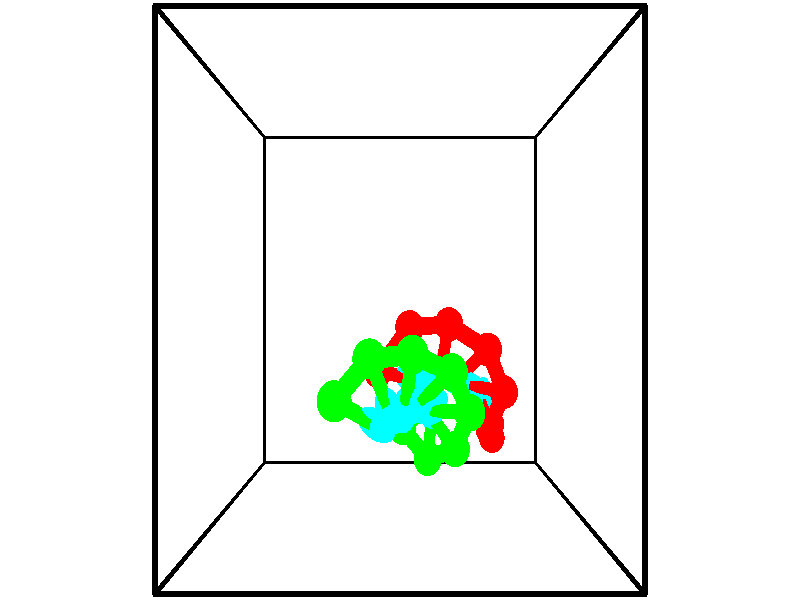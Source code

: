 // switches for output
#declare DRAW_BASES = 1; // possible values are 0, 1; only relevant for DNA ribbons
#declare DRAW_BASES_TYPE = 3; // possible values are 1, 2, 3; only relevant for DNA ribbons
#declare DRAW_FOG = 0; // set to 1 to enable fog

#include "colors.inc"

#include "transforms.inc"
background { rgb <1, 1, 1>}

#default {
   normal{
       ripples 0.25
       frequency 0.20
       turbulence 0.2
       lambda 5
   }
	finish {
		phong 0.1
		phong_size 40.
	}
}

// original window dimensions: 1024x640


// camera settings

camera {
	sky <-0, 1, 0>
	up <-0, 1, 0>
	right 1.6 * <1, 0, 0>
	location <2.5, 2.5, 11.1562>
	look_at <2.5, 2.5, 2.5>
	direction <0, 0, -8.6562>
	angle 67.0682
}


# declare cpy_camera_pos = <2.5, 2.5, 11.1562>;
# if (DRAW_FOG = 1)
fog {
	fog_type 2
	up vnormalize(cpy_camera_pos)
	color rgbt<1,1,1,0.3>
	distance 1e-5
	fog_alt 3e-3
	fog_offset 4
}
# end


// LIGHTS

# declare lum = 6;
global_settings {
	ambient_light rgb lum * <0.05, 0.05, 0.05>
	max_trace_level 15
}# declare cpy_direct_light_amount = 0.25;
light_source
{	1000 * <-1, -1, 1>,
	rgb lum * cpy_direct_light_amount
	parallel
}

light_source
{	1000 * <1, 1, -1>,
	rgb lum * cpy_direct_light_amount
	parallel
}

// strand 0

// nucleotide -1

// particle -1
sphere {
	<4.424294, 0.342130, -1.456944> 0.250000
	pigment { color rgbt <1,0,0,0> }
	no_shadow
}
cylinder {
	<4.451231, 0.677605, -1.240770>,  <4.467393, 0.878890, -1.111066>, 0.100000
	pigment { color rgbt <1,0,0,0> }
	no_shadow
}
cylinder {
	<4.451231, 0.677605, -1.240770>,  <4.424294, 0.342130, -1.456944>, 0.100000
	pigment { color rgbt <1,0,0,0> }
	no_shadow
}

// particle -1
sphere {
	<4.451231, 0.677605, -1.240770> 0.100000
	pigment { color rgbt <1,0,0,0> }
	no_shadow
}
sphere {
	0, 1
	scale<0.080000,0.200000,0.300000>
	matrix <-0.819360, -0.262589, 0.509604,
		0.569310, -0.477128, 0.669503,
		0.067342, 0.838687, 0.540434,
		4.471434, 0.929211, -1.078640>
	pigment { color rgbt <0,1,1,0> }
	no_shadow
}
cylinder {
	<4.306715, 0.243311, -0.735577>,  <4.424294, 0.342130, -1.456944>, 0.130000
	pigment { color rgbt <1,0,0,0> }
	no_shadow
}

// nucleotide -1

// particle -1
sphere {
	<4.306715, 0.243311, -0.735577> 0.250000
	pigment { color rgbt <1,0,0,0> }
	no_shadow
}
cylinder {
	<4.239752, 0.635136, -0.780182>,  <4.199574, 0.870230, -0.806945>, 0.100000
	pigment { color rgbt <1,0,0,0> }
	no_shadow
}
cylinder {
	<4.239752, 0.635136, -0.780182>,  <4.306715, 0.243311, -0.735577>, 0.100000
	pigment { color rgbt <1,0,0,0> }
	no_shadow
}

// particle -1
sphere {
	<4.239752, 0.635136, -0.780182> 0.100000
	pigment { color rgbt <1,0,0,0> }
	no_shadow
}
sphere {
	0, 1
	scale<0.080000,0.200000,0.300000>
	matrix <-0.737457, -0.049353, 0.673589,
		0.654318, 0.195000, 0.730646,
		-0.167409, 0.979561, -0.111512,
		4.189529, 0.929004, -0.813635>
	pigment { color rgbt <0,1,1,0> }
	no_shadow
}
cylinder {
	<4.154891, 0.499205, -0.058407>,  <4.306715, 0.243311, -0.735577>, 0.130000
	pigment { color rgbt <1,0,0,0> }
	no_shadow
}

// nucleotide -1

// particle -1
sphere {
	<4.154891, 0.499205, -0.058407> 0.250000
	pigment { color rgbt <1,0,0,0> }
	no_shadow
}
cylinder {
	<4.002057, 0.774372, -0.305237>,  <3.910357, 0.939472, -0.453335>, 0.100000
	pigment { color rgbt <1,0,0,0> }
	no_shadow
}
cylinder {
	<4.002057, 0.774372, -0.305237>,  <4.154891, 0.499205, -0.058407>, 0.100000
	pigment { color rgbt <1,0,0,0> }
	no_shadow
}

// particle -1
sphere {
	<4.002057, 0.774372, -0.305237> 0.100000
	pigment { color rgbt <1,0,0,0> }
	no_shadow
}
sphere {
	0, 1
	scale<0.080000,0.200000,0.300000>
	matrix <-0.525991, 0.387138, 0.757270,
		0.759832, 0.613917, 0.213919,
		-0.382085, 0.687917, -0.617074,
		3.887432, 0.980747, -0.490359>
	pigment { color rgbt <0,1,1,0> }
	no_shadow
}
cylinder {
	<4.365146, 1.123892, 0.312778>,  <4.154891, 0.499205, -0.058407>, 0.130000
	pigment { color rgbt <1,0,0,0> }
	no_shadow
}

// nucleotide -1

// particle -1
sphere {
	<4.365146, 1.123892, 0.312778> 0.250000
	pigment { color rgbt <1,0,0,0> }
	no_shadow
}
cylinder {
	<4.026584, 1.157421, 0.102417>,  <3.823447, 1.177539, -0.023799>, 0.100000
	pigment { color rgbt <1,0,0,0> }
	no_shadow
}
cylinder {
	<4.026584, 1.157421, 0.102417>,  <4.365146, 1.123892, 0.312778>, 0.100000
	pigment { color rgbt <1,0,0,0> }
	no_shadow
}

// particle -1
sphere {
	<4.026584, 1.157421, 0.102417> 0.100000
	pigment { color rgbt <1,0,0,0> }
	no_shadow
}
sphere {
	0, 1
	scale<0.080000,0.200000,0.300000>
	matrix <-0.511081, 0.149650, 0.846405,
		0.149650, 0.985180, -0.083824,
		-0.846405, 0.083824, -0.525902,
		3.772662, 1.182568, -0.055354>
	pigment { color rgbt <0,1,1,0> }
	no_shadow
}
cylinder {
	<4.049467, 1.770891, 0.491151>,  <4.365146, 1.123892, 0.312778>, 0.130000
	pigment { color rgbt <1,0,0,0> }
	no_shadow
}

// nucleotide -1

// particle -1
sphere {
	<4.049467, 1.770891, 0.491151> 0.250000
	pigment { color rgbt <1,0,0,0> }
	no_shadow
}
cylinder {
	<3.770401, 1.521591, 0.349831>,  <3.602961, 1.372011, 0.265038>, 0.100000
	pigment { color rgbt <1,0,0,0> }
	no_shadow
}
cylinder {
	<3.770401, 1.521591, 0.349831>,  <4.049467, 1.770891, 0.491151>, 0.100000
	pigment { color rgbt <1,0,0,0> }
	no_shadow
}

// particle -1
sphere {
	<3.770401, 1.521591, 0.349831> 0.100000
	pigment { color rgbt <1,0,0,0> }
	no_shadow
}
sphere {
	0, 1
	scale<0.080000,0.200000,0.300000>
	matrix <-0.623108, 0.284511, 0.728553,
		-0.353553, 0.728431, -0.586846,
		-0.697665, -0.623250, -0.353302,
		3.561101, 1.334616, 0.243840>
	pigment { color rgbt <0,1,1,0> }
	no_shadow
}
cylinder {
	<3.352550, 2.146372, 0.619610>,  <4.049467, 1.770891, 0.491151>, 0.130000
	pigment { color rgbt <1,0,0,0> }
	no_shadow
}

// nucleotide -1

// particle -1
sphere {
	<3.352550, 2.146372, 0.619610> 0.250000
	pigment { color rgbt <1,0,0,0> }
	no_shadow
}
cylinder {
	<3.274413, 1.759117, 0.556932>,  <3.227531, 1.526764, 0.519326>, 0.100000
	pigment { color rgbt <1,0,0,0> }
	no_shadow
}
cylinder {
	<3.274413, 1.759117, 0.556932>,  <3.352550, 2.146372, 0.619610>, 0.100000
	pigment { color rgbt <1,0,0,0> }
	no_shadow
}

// particle -1
sphere {
	<3.274413, 1.759117, 0.556932> 0.100000
	pigment { color rgbt <1,0,0,0> }
	no_shadow
}
sphere {
	0, 1
	scale<0.080000,0.200000,0.300000>
	matrix <-0.779798, 0.056429, 0.623482,
		-0.594774, 0.243981, -0.765975,
		-0.195341, -0.968137, -0.156693,
		3.215811, 1.468676, 0.509925>
	pigment { color rgbt <0,1,1,0> }
	no_shadow
}
cylinder {
	<2.666851, 2.102099, 0.567775>,  <3.352550, 2.146372, 0.619610>, 0.130000
	pigment { color rgbt <1,0,0,0> }
	no_shadow
}

// nucleotide -1

// particle -1
sphere {
	<2.666851, 2.102099, 0.567775> 0.250000
	pigment { color rgbt <1,0,0,0> }
	no_shadow
}
cylinder {
	<2.811260, 1.744469, 0.673824>,  <2.897906, 1.529890, 0.737454>, 0.100000
	pigment { color rgbt <1,0,0,0> }
	no_shadow
}
cylinder {
	<2.811260, 1.744469, 0.673824>,  <2.666851, 2.102099, 0.567775>, 0.100000
	pigment { color rgbt <1,0,0,0> }
	no_shadow
}

// particle -1
sphere {
	<2.811260, 1.744469, 0.673824> 0.100000
	pigment { color rgbt <1,0,0,0> }
	no_shadow
}
sphere {
	0, 1
	scale<0.080000,0.200000,0.300000>
	matrix <-0.655213, -0.040884, 0.754337,
		-0.663596, -0.446045, -0.600570,
		0.361022, -0.894076, 0.265124,
		2.919567, 1.476246, 0.753361>
	pigment { color rgbt <0,1,1,0> }
	no_shadow
}
cylinder {
	<2.114106, 1.469967, 0.612031>,  <2.666851, 2.102099, 0.567775>, 0.130000
	pigment { color rgbt <1,0,0,0> }
	no_shadow
}

// nucleotide -1

// particle -1
sphere {
	<2.114106, 1.469967, 0.612031> 0.250000
	pigment { color rgbt <1,0,0,0> }
	no_shadow
}
cylinder {
	<2.424772, 1.433998, 0.861416>,  <2.611172, 1.412417, 1.011047>, 0.100000
	pigment { color rgbt <1,0,0,0> }
	no_shadow
}
cylinder {
	<2.424772, 1.433998, 0.861416>,  <2.114106, 1.469967, 0.612031>, 0.100000
	pigment { color rgbt <1,0,0,0> }
	no_shadow
}

// particle -1
sphere {
	<2.424772, 1.433998, 0.861416> 0.100000
	pigment { color rgbt <1,0,0,0> }
	no_shadow
}
sphere {
	0, 1
	scale<0.080000,0.200000,0.300000>
	matrix <-0.629825, -0.094207, 0.771003,
		-0.010595, -0.991483, -0.129802,
		0.776665, -0.089922, 0.623462,
		2.657772, 1.407022, 1.048455>
	pigment { color rgbt <0,1,1,0> }
	no_shadow
}
// strand 1

// nucleotide -1

// particle -1
sphere {
	<1.552860, 1.287844, 2.481994> 0.250000
	pigment { color rgbt <0,1,0,0> }
	no_shadow
}
cylinder {
	<1.904659, 1.148216, 2.611382>,  <2.115739, 1.064440, 2.689014>, 0.100000
	pigment { color rgbt <0,1,0,0> }
	no_shadow
}
cylinder {
	<1.904659, 1.148216, 2.611382>,  <1.552860, 1.287844, 2.481994>, 0.100000
	pigment { color rgbt <0,1,0,0> }
	no_shadow
}

// particle -1
sphere {
	<1.904659, 1.148216, 2.611382> 0.100000
	pigment { color rgbt <0,1,0,0> }
	no_shadow
}
sphere {
	0, 1
	scale<0.080000,0.200000,0.300000>
	matrix <0.410334, 0.211947, -0.886964,
		0.241054, 0.912814, 0.329642,
		0.879499, -0.349070, 0.323468,
		2.168509, 1.043495, 2.708422>
	pigment { color rgbt <0,1,1,0> }
	no_shadow
}
cylinder {
	<2.046512, 1.777304, 2.245276>,  <1.552860, 1.287844, 2.481994>, 0.130000
	pigment { color rgbt <0,1,0,0> }
	no_shadow
}

// nucleotide -1

// particle -1
sphere {
	<2.046512, 1.777304, 2.245276> 0.250000
	pigment { color rgbt <0,1,0,0> }
	no_shadow
}
cylinder {
	<2.219227, 1.422195, 2.309052>,  <2.322856, 1.209130, 2.347317>, 0.100000
	pigment { color rgbt <0,1,0,0> }
	no_shadow
}
cylinder {
	<2.219227, 1.422195, 2.309052>,  <2.046512, 1.777304, 2.245276>, 0.100000
	pigment { color rgbt <0,1,0,0> }
	no_shadow
}

// particle -1
sphere {
	<2.219227, 1.422195, 2.309052> 0.100000
	pigment { color rgbt <0,1,0,0> }
	no_shadow
}
sphere {
	0, 1
	scale<0.080000,0.200000,0.300000>
	matrix <0.301203, -0.024699, -0.953240,
		0.850198, 0.459620, 0.256735,
		0.431787, -0.887772, 0.159438,
		2.348763, 1.155864, 2.356883>
	pigment { color rgbt <0,1,1,0> }
	no_shadow
}
cylinder {
	<2.688768, 1.808807, 2.001532>,  <2.046512, 1.777304, 2.245276>, 0.130000
	pigment { color rgbt <0,1,0,0> }
	no_shadow
}

// nucleotide -1

// particle -1
sphere {
	<2.688768, 1.808807, 2.001532> 0.250000
	pigment { color rgbt <0,1,0,0> }
	no_shadow
}
cylinder {
	<2.624550, 1.414085, 2.009943>,  <2.586019, 1.177252, 2.014990>, 0.100000
	pigment { color rgbt <0,1,0,0> }
	no_shadow
}
cylinder {
	<2.624550, 1.414085, 2.009943>,  <2.688768, 1.808807, 2.001532>, 0.100000
	pigment { color rgbt <0,1,0,0> }
	no_shadow
}

// particle -1
sphere {
	<2.624550, 1.414085, 2.009943> 0.100000
	pigment { color rgbt <0,1,0,0> }
	no_shadow
}
sphere {
	0, 1
	scale<0.080000,0.200000,0.300000>
	matrix <0.356476, -0.077836, -0.931057,
		0.920407, -0.141982, 0.364268,
		-0.160547, -0.986804, 0.021027,
		2.576386, 1.118044, 2.016251>
	pigment { color rgbt <0,1,1,0> }
	no_shadow
}
cylinder {
	<3.313055, 1.555119, 1.692867>,  <2.688768, 1.808807, 2.001532>, 0.130000
	pigment { color rgbt <0,1,0,0> }
	no_shadow
}

// nucleotide -1

// particle -1
sphere {
	<3.313055, 1.555119, 1.692867> 0.250000
	pigment { color rgbt <0,1,0,0> }
	no_shadow
}
cylinder {
	<3.010689, 1.298683, 1.639805>,  <2.829269, 1.144822, 1.607968>, 0.100000
	pigment { color rgbt <0,1,0,0> }
	no_shadow
}
cylinder {
	<3.010689, 1.298683, 1.639805>,  <3.313055, 1.555119, 1.692867>, 0.100000
	pigment { color rgbt <0,1,0,0> }
	no_shadow
}

// particle -1
sphere {
	<3.010689, 1.298683, 1.639805> 0.100000
	pigment { color rgbt <0,1,0,0> }
	no_shadow
}
sphere {
	0, 1
	scale<0.080000,0.200000,0.300000>
	matrix <0.332035, -0.200798, -0.921647,
		0.564221, -0.740733, 0.364650,
		-0.755915, -0.641089, -0.132655,
		2.783914, 1.106357, 1.600008>
	pigment { color rgbt <0,1,1,0> }
	no_shadow
}
cylinder {
	<3.622178, 0.989704, 1.440516>,  <3.313055, 1.555119, 1.692867>, 0.130000
	pigment { color rgbt <0,1,0,0> }
	no_shadow
}

// nucleotide -1

// particle -1
sphere {
	<3.622178, 0.989704, 1.440516> 0.250000
	pigment { color rgbt <0,1,0,0> }
	no_shadow
}
cylinder {
	<3.234524, 0.992233, 1.341936>,  <3.001931, 0.993751, 1.282788>, 0.100000
	pigment { color rgbt <0,1,0,0> }
	no_shadow
}
cylinder {
	<3.234524, 0.992233, 1.341936>,  <3.622178, 0.989704, 1.440516>, 0.100000
	pigment { color rgbt <0,1,0,0> }
	no_shadow
}

// particle -1
sphere {
	<3.234524, 0.992233, 1.341936> 0.100000
	pigment { color rgbt <0,1,0,0> }
	no_shadow
}
sphere {
	0, 1
	scale<0.080000,0.200000,0.300000>
	matrix <0.246145, -0.031124, -0.968733,
		-0.013786, -0.999495, 0.028609,
		-0.969135, 0.006313, -0.246450,
		2.943783, 0.994130, 1.268001>
	pigment { color rgbt <0,1,1,0> }
	no_shadow
}
cylinder {
	<3.425130, 0.410383, 0.990485>,  <3.622178, 0.989704, 1.440516>, 0.130000
	pigment { color rgbt <0,1,0,0> }
	no_shadow
}

// nucleotide -1

// particle -1
sphere {
	<3.425130, 0.410383, 0.990485> 0.250000
	pigment { color rgbt <0,1,0,0> }
	no_shadow
}
cylinder {
	<3.166557, 0.701073, 0.897535>,  <3.011414, 0.875486, 0.841765>, 0.100000
	pigment { color rgbt <0,1,0,0> }
	no_shadow
}
cylinder {
	<3.166557, 0.701073, 0.897535>,  <3.425130, 0.410383, 0.990485>, 0.100000
	pigment { color rgbt <0,1,0,0> }
	no_shadow
}

// particle -1
sphere {
	<3.166557, 0.701073, 0.897535> 0.100000
	pigment { color rgbt <0,1,0,0> }
	no_shadow
}
sphere {
	0, 1
	scale<0.080000,0.200000,0.300000>
	matrix <0.282163, -0.055267, -0.957773,
		-0.708879, -0.684703, -0.169328,
		-0.646432, 0.726724, -0.232375,
		2.972628, 0.919090, 0.827823>
	pigment { color rgbt <0,1,1,0> }
	no_shadow
}
cylinder {
	<2.989349, 0.166100, 0.496452>,  <3.425130, 0.410383, 0.990485>, 0.130000
	pigment { color rgbt <0,1,0,0> }
	no_shadow
}

// nucleotide -1

// particle -1
sphere {
	<2.989349, 0.166100, 0.496452> 0.250000
	pigment { color rgbt <0,1,0,0> }
	no_shadow
}
cylinder {
	<3.037140, 0.560219, 0.447599>,  <3.065814, 0.796690, 0.418288>, 0.100000
	pigment { color rgbt <0,1,0,0> }
	no_shadow
}
cylinder {
	<3.037140, 0.560219, 0.447599>,  <2.989349, 0.166100, 0.496452>, 0.100000
	pigment { color rgbt <0,1,0,0> }
	no_shadow
}

// particle -1
sphere {
	<3.037140, 0.560219, 0.447599> 0.100000
	pigment { color rgbt <0,1,0,0> }
	no_shadow
}
sphere {
	0, 1
	scale<0.080000,0.200000,0.300000>
	matrix <0.221119, -0.146331, -0.964206,
		-0.967900, 0.088194, -0.235351,
		0.119477, 0.985296, -0.122132,
		3.072983, 0.855808, 0.410960>
	pigment { color rgbt <0,1,1,0> }
	no_shadow
}
cylinder {
	<2.556842, 0.497959, -0.081979>,  <2.989349, 0.166100, 0.496452>, 0.130000
	pigment { color rgbt <0,1,0,0> }
	no_shadow
}

// nucleotide -1

// particle -1
sphere {
	<2.556842, 0.497959, -0.081979> 0.250000
	pigment { color rgbt <0,1,0,0> }
	no_shadow
}
cylinder {
	<2.876068, 0.726036, -0.004034>,  <3.067604, 0.862882, 0.042733>, 0.100000
	pigment { color rgbt <0,1,0,0> }
	no_shadow
}
cylinder {
	<2.876068, 0.726036, -0.004034>,  <2.556842, 0.497959, -0.081979>, 0.100000
	pigment { color rgbt <0,1,0,0> }
	no_shadow
}

// particle -1
sphere {
	<2.876068, 0.726036, -0.004034> 0.100000
	pigment { color rgbt <0,1,0,0> }
	no_shadow
}
sphere {
	0, 1
	scale<0.080000,0.200000,0.300000>
	matrix <0.379568, -0.224541, -0.897502,
		-0.467995, 0.790229, -0.395625,
		0.798066, 0.570193, 0.194862,
		3.115488, 0.897094, 0.054424>
	pigment { color rgbt <0,1,1,0> }
	no_shadow
}
// box output
cylinder {
	<0.000000, 0.000000, 0.000000>,  <5.000000, 0.000000, 0.000000>, 0.025000
	pigment { color rgbt <0,0,0,0> }
	no_shadow
}
cylinder {
	<0.000000, 0.000000, 0.000000>,  <0.000000, 5.000000, 0.000000>, 0.025000
	pigment { color rgbt <0,0,0,0> }
	no_shadow
}
cylinder {
	<0.000000, 0.000000, 0.000000>,  <0.000000, 0.000000, 5.000000>, 0.025000
	pigment { color rgbt <0,0,0,0> }
	no_shadow
}
cylinder {
	<5.000000, 5.000000, 5.000000>,  <0.000000, 5.000000, 5.000000>, 0.025000
	pigment { color rgbt <0,0,0,0> }
	no_shadow
}
cylinder {
	<5.000000, 5.000000, 5.000000>,  <5.000000, 0.000000, 5.000000>, 0.025000
	pigment { color rgbt <0,0,0,0> }
	no_shadow
}
cylinder {
	<5.000000, 5.000000, 5.000000>,  <5.000000, 5.000000, 0.000000>, 0.025000
	pigment { color rgbt <0,0,0,0> }
	no_shadow
}
cylinder {
	<0.000000, 0.000000, 5.000000>,  <0.000000, 5.000000, 5.000000>, 0.025000
	pigment { color rgbt <0,0,0,0> }
	no_shadow
}
cylinder {
	<0.000000, 0.000000, 5.000000>,  <5.000000, 0.000000, 5.000000>, 0.025000
	pigment { color rgbt <0,0,0,0> }
	no_shadow
}
cylinder {
	<5.000000, 5.000000, 0.000000>,  <0.000000, 5.000000, 0.000000>, 0.025000
	pigment { color rgbt <0,0,0,0> }
	no_shadow
}
cylinder {
	<5.000000, 5.000000, 0.000000>,  <5.000000, 0.000000, 0.000000>, 0.025000
	pigment { color rgbt <0,0,0,0> }
	no_shadow
}
cylinder {
	<5.000000, 0.000000, 5.000000>,  <5.000000, 0.000000, 0.000000>, 0.025000
	pigment { color rgbt <0,0,0,0> }
	no_shadow
}
cylinder {
	<0.000000, 5.000000, 0.000000>,  <0.000000, 5.000000, 5.000000>, 0.025000
	pigment { color rgbt <0,0,0,0> }
	no_shadow
}
// end of box output

